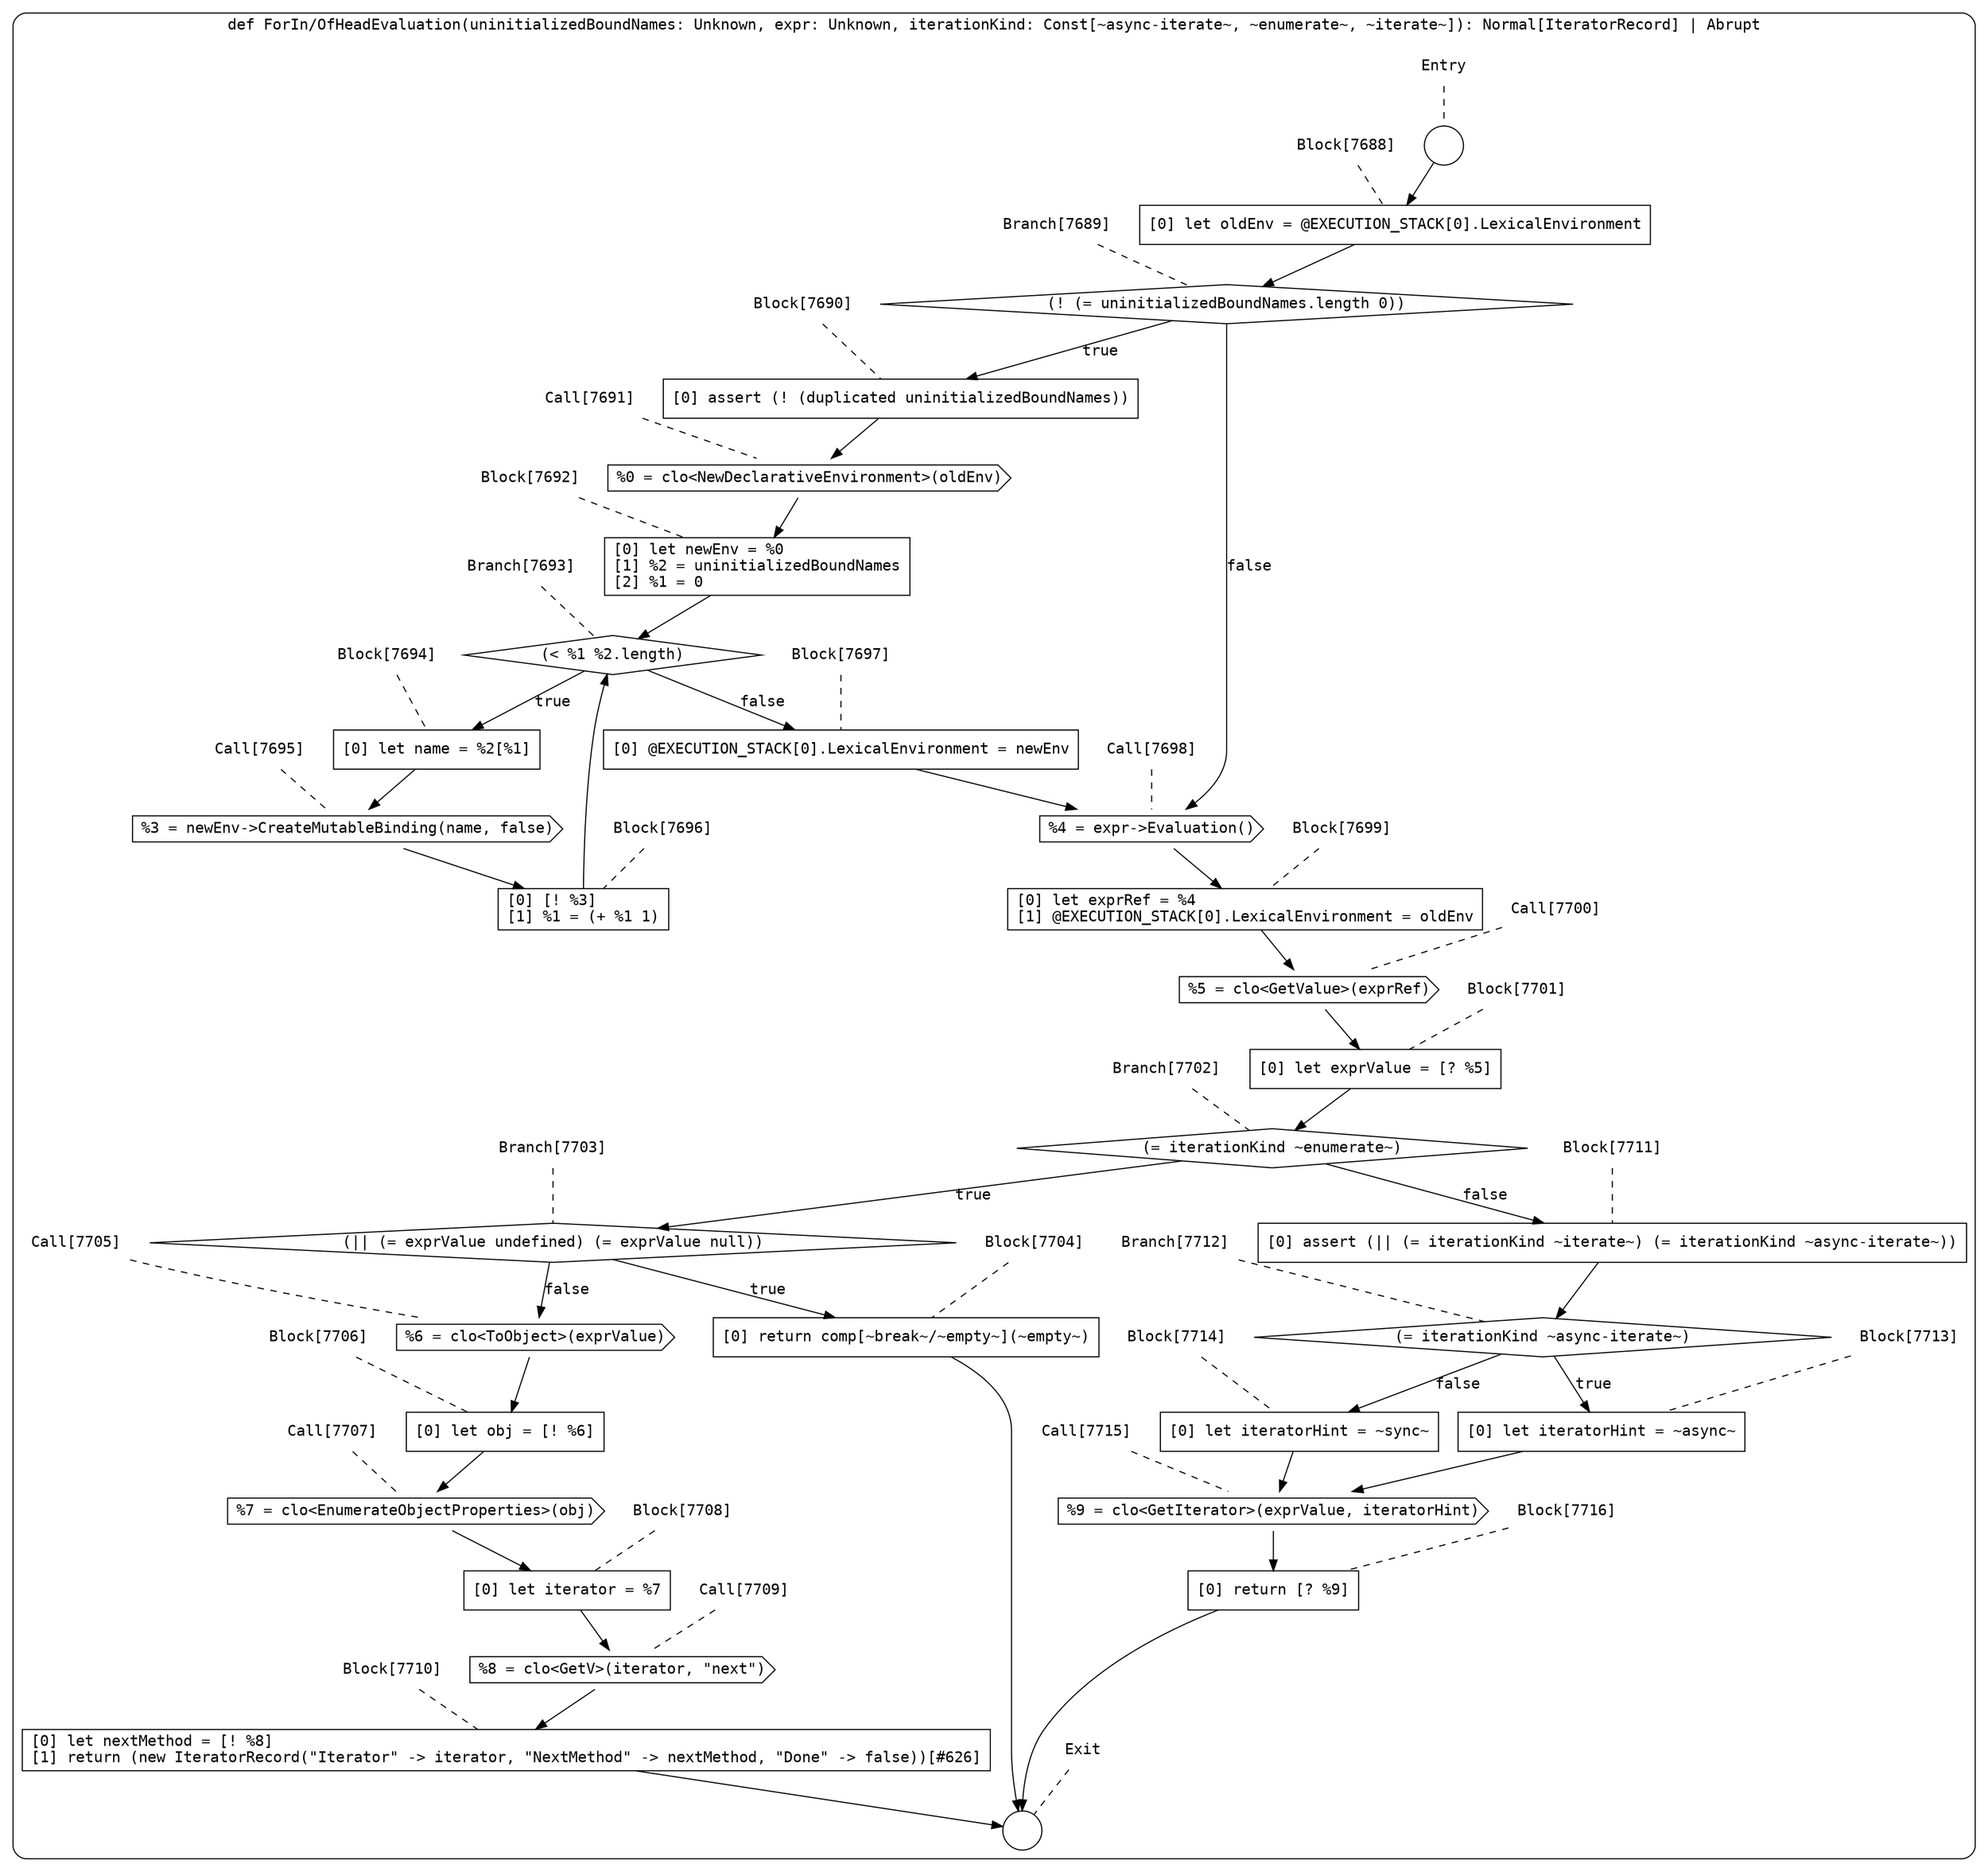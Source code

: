 digraph {
  graph [fontname = "Consolas"]
  node [fontname = "Consolas"]
  edge [fontname = "Consolas"]
  subgraph cluster1458 {
    label = "def ForIn/OfHeadEvaluation(uninitializedBoundNames: Unknown, expr: Unknown, iterationKind: Const[~async-iterate~, ~enumerate~, ~iterate~]): Normal[IteratorRecord] | Abrupt"
    style = rounded
    cluster1458_entry_name [shape=none, label=<<font color="black">Entry</font>>]
    cluster1458_entry_name -> cluster1458_entry [arrowhead=none, color="black", style=dashed]
    cluster1458_entry [shape=circle label=" " color="black" fillcolor="white" style=filled]
    cluster1458_entry -> node7688 [color="black"]
    cluster1458_exit_name [shape=none, label=<<font color="black">Exit</font>>]
    cluster1458_exit_name -> cluster1458_exit [arrowhead=none, color="black", style=dashed]
    cluster1458_exit [shape=circle label=" " color="black" fillcolor="white" style=filled]
    node7688_name [shape=none, label=<<font color="black">Block[7688]</font>>]
    node7688_name -> node7688 [arrowhead=none, color="black", style=dashed]
    node7688 [shape=box, label=<<font color="black">[0] let oldEnv = @EXECUTION_STACK[0].LexicalEnvironment<BR ALIGN="LEFT"/></font>> color="black" fillcolor="white", style=filled]
    node7688 -> node7689 [color="black"]
    node7689_name [shape=none, label=<<font color="black">Branch[7689]</font>>]
    node7689_name -> node7689 [arrowhead=none, color="black", style=dashed]
    node7689 [shape=diamond, label=<<font color="black">(! (= uninitializedBoundNames.length 0))</font>> color="black" fillcolor="white", style=filled]
    node7689 -> node7690 [label=<<font color="black">true</font>> color="black"]
    node7689 -> node7698 [label=<<font color="black">false</font>> color="black"]
    node7690_name [shape=none, label=<<font color="black">Block[7690]</font>>]
    node7690_name -> node7690 [arrowhead=none, color="black", style=dashed]
    node7690 [shape=box, label=<<font color="black">[0] assert (! (duplicated uninitializedBoundNames))<BR ALIGN="LEFT"/></font>> color="black" fillcolor="white", style=filled]
    node7690 -> node7691 [color="black"]
    node7698_name [shape=none, label=<<font color="black">Call[7698]</font>>]
    node7698_name -> node7698 [arrowhead=none, color="black", style=dashed]
    node7698 [shape=cds, label=<<font color="black">%4 = expr-&gt;Evaluation()</font>> color="black" fillcolor="white", style=filled]
    node7698 -> node7699 [color="black"]
    node7691_name [shape=none, label=<<font color="black">Call[7691]</font>>]
    node7691_name -> node7691 [arrowhead=none, color="black", style=dashed]
    node7691 [shape=cds, label=<<font color="black">%0 = clo&lt;NewDeclarativeEnvironment&gt;(oldEnv)</font>> color="black" fillcolor="white", style=filled]
    node7691 -> node7692 [color="black"]
    node7699_name [shape=none, label=<<font color="black">Block[7699]</font>>]
    node7699_name -> node7699 [arrowhead=none, color="black", style=dashed]
    node7699 [shape=box, label=<<font color="black">[0] let exprRef = %4<BR ALIGN="LEFT"/>[1] @EXECUTION_STACK[0].LexicalEnvironment = oldEnv<BR ALIGN="LEFT"/></font>> color="black" fillcolor="white", style=filled]
    node7699 -> node7700 [color="black"]
    node7692_name [shape=none, label=<<font color="black">Block[7692]</font>>]
    node7692_name -> node7692 [arrowhead=none, color="black", style=dashed]
    node7692 [shape=box, label=<<font color="black">[0] let newEnv = %0<BR ALIGN="LEFT"/>[1] %2 = uninitializedBoundNames<BR ALIGN="LEFT"/>[2] %1 = 0<BR ALIGN="LEFT"/></font>> color="black" fillcolor="white", style=filled]
    node7692 -> node7693 [color="black"]
    node7700_name [shape=none, label=<<font color="black">Call[7700]</font>>]
    node7700_name -> node7700 [arrowhead=none, color="black", style=dashed]
    node7700 [shape=cds, label=<<font color="black">%5 = clo&lt;GetValue&gt;(exprRef)</font>> color="black" fillcolor="white", style=filled]
    node7700 -> node7701 [color="black"]
    node7693_name [shape=none, label=<<font color="black">Branch[7693]</font>>]
    node7693_name -> node7693 [arrowhead=none, color="black", style=dashed]
    node7693 [shape=diamond, label=<<font color="black">(&lt; %1 %2.length)</font>> color="black" fillcolor="white", style=filled]
    node7693 -> node7694 [label=<<font color="black">true</font>> color="black"]
    node7693 -> node7697 [label=<<font color="black">false</font>> color="black"]
    node7701_name [shape=none, label=<<font color="black">Block[7701]</font>>]
    node7701_name -> node7701 [arrowhead=none, color="black", style=dashed]
    node7701 [shape=box, label=<<font color="black">[0] let exprValue = [? %5]<BR ALIGN="LEFT"/></font>> color="black" fillcolor="white", style=filled]
    node7701 -> node7702 [color="black"]
    node7694_name [shape=none, label=<<font color="black">Block[7694]</font>>]
    node7694_name -> node7694 [arrowhead=none, color="black", style=dashed]
    node7694 [shape=box, label=<<font color="black">[0] let name = %2[%1]<BR ALIGN="LEFT"/></font>> color="black" fillcolor="white", style=filled]
    node7694 -> node7695 [color="black"]
    node7697_name [shape=none, label=<<font color="black">Block[7697]</font>>]
    node7697_name -> node7697 [arrowhead=none, color="black", style=dashed]
    node7697 [shape=box, label=<<font color="black">[0] @EXECUTION_STACK[0].LexicalEnvironment = newEnv<BR ALIGN="LEFT"/></font>> color="black" fillcolor="white", style=filled]
    node7697 -> node7698 [color="black"]
    node7702_name [shape=none, label=<<font color="black">Branch[7702]</font>>]
    node7702_name -> node7702 [arrowhead=none, color="black", style=dashed]
    node7702 [shape=diamond, label=<<font color="black">(= iterationKind ~enumerate~)</font>> color="black" fillcolor="white", style=filled]
    node7702 -> node7703 [label=<<font color="black">true</font>> color="black"]
    node7702 -> node7711 [label=<<font color="black">false</font>> color="black"]
    node7695_name [shape=none, label=<<font color="black">Call[7695]</font>>]
    node7695_name -> node7695 [arrowhead=none, color="black", style=dashed]
    node7695 [shape=cds, label=<<font color="black">%3 = newEnv-&gt;CreateMutableBinding(name, false)</font>> color="black" fillcolor="white", style=filled]
    node7695 -> node7696 [color="black"]
    node7703_name [shape=none, label=<<font color="black">Branch[7703]</font>>]
    node7703_name -> node7703 [arrowhead=none, color="black", style=dashed]
    node7703 [shape=diamond, label=<<font color="black">(|| (= exprValue undefined) (= exprValue null))</font>> color="black" fillcolor="white", style=filled]
    node7703 -> node7704 [label=<<font color="black">true</font>> color="black"]
    node7703 -> node7705 [label=<<font color="black">false</font>> color="black"]
    node7711_name [shape=none, label=<<font color="black">Block[7711]</font>>]
    node7711_name -> node7711 [arrowhead=none, color="black", style=dashed]
    node7711 [shape=box, label=<<font color="black">[0] assert (|| (= iterationKind ~iterate~) (= iterationKind ~async-iterate~))<BR ALIGN="LEFT"/></font>> color="black" fillcolor="white", style=filled]
    node7711 -> node7712 [color="black"]
    node7696_name [shape=none, label=<<font color="black">Block[7696]</font>>]
    node7696_name -> node7696 [arrowhead=none, color="black", style=dashed]
    node7696 [shape=box, label=<<font color="black">[0] [! %3]<BR ALIGN="LEFT"/>[1] %1 = (+ %1 1)<BR ALIGN="LEFT"/></font>> color="black" fillcolor="white", style=filled]
    node7696 -> node7693 [color="black"]
    node7704_name [shape=none, label=<<font color="black">Block[7704]</font>>]
    node7704_name -> node7704 [arrowhead=none, color="black", style=dashed]
    node7704 [shape=box, label=<<font color="black">[0] return comp[~break~/~empty~](~empty~)<BR ALIGN="LEFT"/></font>> color="black" fillcolor="white", style=filled]
    node7704 -> cluster1458_exit [color="black"]
    node7705_name [shape=none, label=<<font color="black">Call[7705]</font>>]
    node7705_name -> node7705 [arrowhead=none, color="black", style=dashed]
    node7705 [shape=cds, label=<<font color="black">%6 = clo&lt;ToObject&gt;(exprValue)</font>> color="black" fillcolor="white", style=filled]
    node7705 -> node7706 [color="black"]
    node7712_name [shape=none, label=<<font color="black">Branch[7712]</font>>]
    node7712_name -> node7712 [arrowhead=none, color="black", style=dashed]
    node7712 [shape=diamond, label=<<font color="black">(= iterationKind ~async-iterate~)</font>> color="black" fillcolor="white", style=filled]
    node7712 -> node7713 [label=<<font color="black">true</font>> color="black"]
    node7712 -> node7714 [label=<<font color="black">false</font>> color="black"]
    node7706_name [shape=none, label=<<font color="black">Block[7706]</font>>]
    node7706_name -> node7706 [arrowhead=none, color="black", style=dashed]
    node7706 [shape=box, label=<<font color="black">[0] let obj = [! %6]<BR ALIGN="LEFT"/></font>> color="black" fillcolor="white", style=filled]
    node7706 -> node7707 [color="black"]
    node7713_name [shape=none, label=<<font color="black">Block[7713]</font>>]
    node7713_name -> node7713 [arrowhead=none, color="black", style=dashed]
    node7713 [shape=box, label=<<font color="black">[0] let iteratorHint = ~async~<BR ALIGN="LEFT"/></font>> color="black" fillcolor="white", style=filled]
    node7713 -> node7715 [color="black"]
    node7714_name [shape=none, label=<<font color="black">Block[7714]</font>>]
    node7714_name -> node7714 [arrowhead=none, color="black", style=dashed]
    node7714 [shape=box, label=<<font color="black">[0] let iteratorHint = ~sync~<BR ALIGN="LEFT"/></font>> color="black" fillcolor="white", style=filled]
    node7714 -> node7715 [color="black"]
    node7707_name [shape=none, label=<<font color="black">Call[7707]</font>>]
    node7707_name -> node7707 [arrowhead=none, color="black", style=dashed]
    node7707 [shape=cds, label=<<font color="black">%7 = clo&lt;EnumerateObjectProperties&gt;(obj)</font>> color="black" fillcolor="white", style=filled]
    node7707 -> node7708 [color="black"]
    node7715_name [shape=none, label=<<font color="black">Call[7715]</font>>]
    node7715_name -> node7715 [arrowhead=none, color="black", style=dashed]
    node7715 [shape=cds, label=<<font color="black">%9 = clo&lt;GetIterator&gt;(exprValue, iteratorHint)</font>> color="black" fillcolor="white", style=filled]
    node7715 -> node7716 [color="black"]
    node7708_name [shape=none, label=<<font color="black">Block[7708]</font>>]
    node7708_name -> node7708 [arrowhead=none, color="black", style=dashed]
    node7708 [shape=box, label=<<font color="black">[0] let iterator = %7<BR ALIGN="LEFT"/></font>> color="black" fillcolor="white", style=filled]
    node7708 -> node7709 [color="black"]
    node7716_name [shape=none, label=<<font color="black">Block[7716]</font>>]
    node7716_name -> node7716 [arrowhead=none, color="black", style=dashed]
    node7716 [shape=box, label=<<font color="black">[0] return [? %9]<BR ALIGN="LEFT"/></font>> color="black" fillcolor="white", style=filled]
    node7716 -> cluster1458_exit [color="black"]
    node7709_name [shape=none, label=<<font color="black">Call[7709]</font>>]
    node7709_name -> node7709 [arrowhead=none, color="black", style=dashed]
    node7709 [shape=cds, label=<<font color="black">%8 = clo&lt;GetV&gt;(iterator, &quot;next&quot;)</font>> color="black" fillcolor="white", style=filled]
    node7709 -> node7710 [color="black"]
    node7710_name [shape=none, label=<<font color="black">Block[7710]</font>>]
    node7710_name -> node7710 [arrowhead=none, color="black", style=dashed]
    node7710 [shape=box, label=<<font color="black">[0] let nextMethod = [! %8]<BR ALIGN="LEFT"/>[1] return (new IteratorRecord(&quot;Iterator&quot; -&gt; iterator, &quot;NextMethod&quot; -&gt; nextMethod, &quot;Done&quot; -&gt; false))[#626]<BR ALIGN="LEFT"/></font>> color="black" fillcolor="white", style=filled]
    node7710 -> cluster1458_exit [color="black"]
  }
}